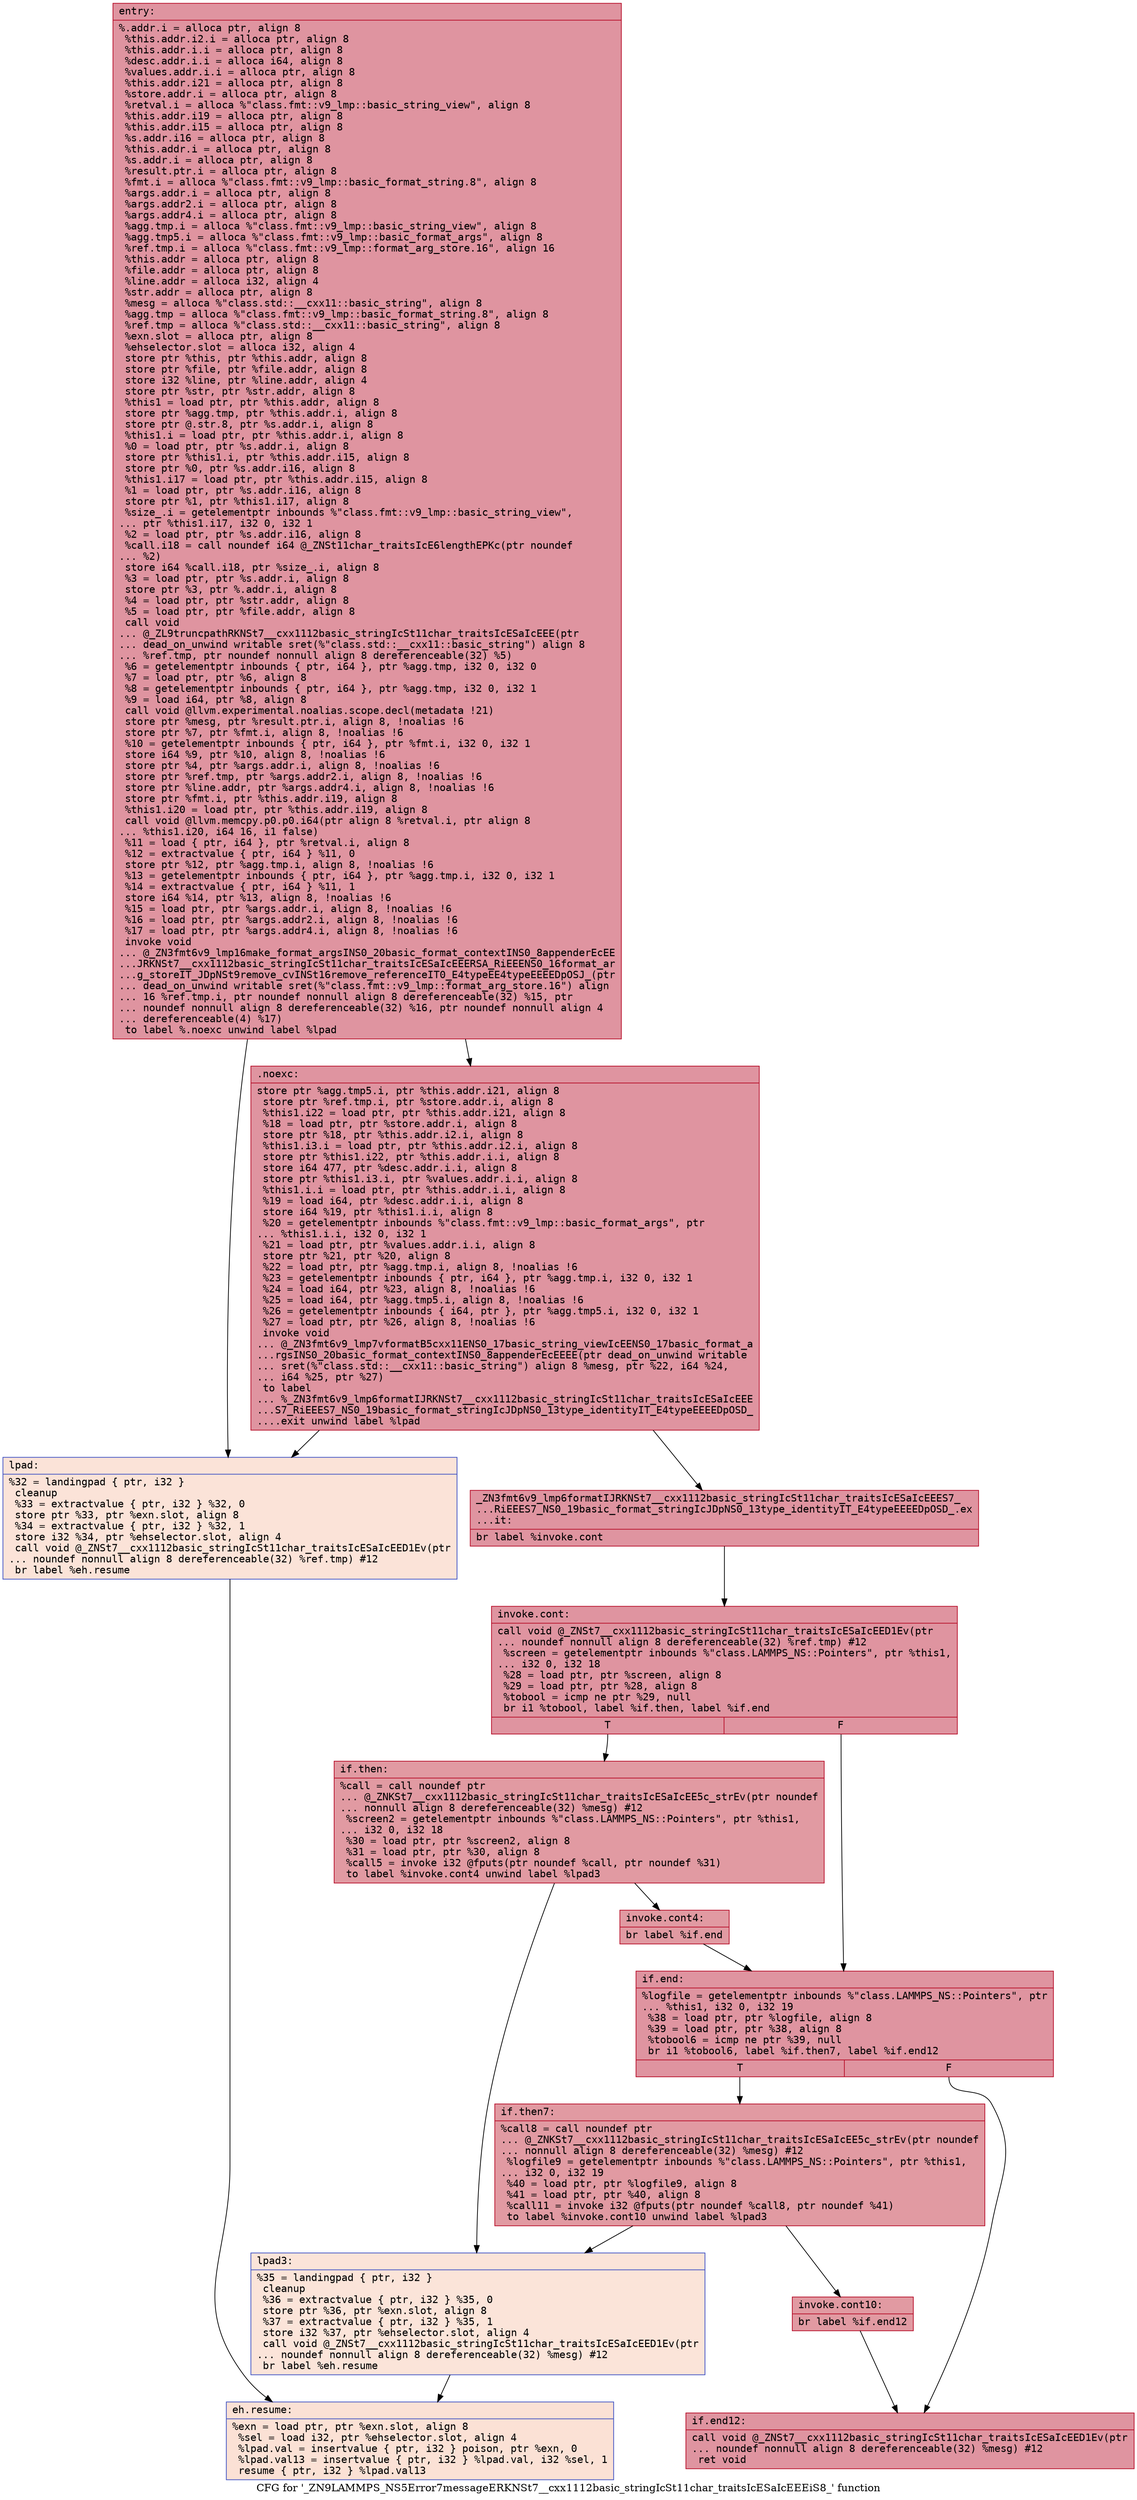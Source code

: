 digraph "CFG for '_ZN9LAMMPS_NS5Error7messageERKNSt7__cxx1112basic_stringIcSt11char_traitsIcESaIcEEEiS8_' function" {
	label="CFG for '_ZN9LAMMPS_NS5Error7messageERKNSt7__cxx1112basic_stringIcSt11char_traitsIcESaIcEEEiS8_' function";

	Node0x55d7752d5a40 [shape=record,color="#b70d28ff", style=filled, fillcolor="#b70d2870" fontname="Courier",label="{entry:\l|  %.addr.i = alloca ptr, align 8\l  %this.addr.i2.i = alloca ptr, align 8\l  %this.addr.i.i = alloca ptr, align 8\l  %desc.addr.i.i = alloca i64, align 8\l  %values.addr.i.i = alloca ptr, align 8\l  %this.addr.i21 = alloca ptr, align 8\l  %store.addr.i = alloca ptr, align 8\l  %retval.i = alloca %\"class.fmt::v9_lmp::basic_string_view\", align 8\l  %this.addr.i19 = alloca ptr, align 8\l  %this.addr.i15 = alloca ptr, align 8\l  %s.addr.i16 = alloca ptr, align 8\l  %this.addr.i = alloca ptr, align 8\l  %s.addr.i = alloca ptr, align 8\l  %result.ptr.i = alloca ptr, align 8\l  %fmt.i = alloca %\"class.fmt::v9_lmp::basic_format_string.8\", align 8\l  %args.addr.i = alloca ptr, align 8\l  %args.addr2.i = alloca ptr, align 8\l  %args.addr4.i = alloca ptr, align 8\l  %agg.tmp.i = alloca %\"class.fmt::v9_lmp::basic_string_view\", align 8\l  %agg.tmp5.i = alloca %\"class.fmt::v9_lmp::basic_format_args\", align 8\l  %ref.tmp.i = alloca %\"class.fmt::v9_lmp::format_arg_store.16\", align 16\l  %this.addr = alloca ptr, align 8\l  %file.addr = alloca ptr, align 8\l  %line.addr = alloca i32, align 4\l  %str.addr = alloca ptr, align 8\l  %mesg = alloca %\"class.std::__cxx11::basic_string\", align 8\l  %agg.tmp = alloca %\"class.fmt::v9_lmp::basic_format_string.8\", align 8\l  %ref.tmp = alloca %\"class.std::__cxx11::basic_string\", align 8\l  %exn.slot = alloca ptr, align 8\l  %ehselector.slot = alloca i32, align 4\l  store ptr %this, ptr %this.addr, align 8\l  store ptr %file, ptr %file.addr, align 8\l  store i32 %line, ptr %line.addr, align 4\l  store ptr %str, ptr %str.addr, align 8\l  %this1 = load ptr, ptr %this.addr, align 8\l  store ptr %agg.tmp, ptr %this.addr.i, align 8\l  store ptr @.str.8, ptr %s.addr.i, align 8\l  %this1.i = load ptr, ptr %this.addr.i, align 8\l  %0 = load ptr, ptr %s.addr.i, align 8\l  store ptr %this1.i, ptr %this.addr.i15, align 8\l  store ptr %0, ptr %s.addr.i16, align 8\l  %this1.i17 = load ptr, ptr %this.addr.i15, align 8\l  %1 = load ptr, ptr %s.addr.i16, align 8\l  store ptr %1, ptr %this1.i17, align 8\l  %size_.i = getelementptr inbounds %\"class.fmt::v9_lmp::basic_string_view\",\l... ptr %this1.i17, i32 0, i32 1\l  %2 = load ptr, ptr %s.addr.i16, align 8\l  %call.i18 = call noundef i64 @_ZNSt11char_traitsIcE6lengthEPKc(ptr noundef\l... %2)\l  store i64 %call.i18, ptr %size_.i, align 8\l  %3 = load ptr, ptr %s.addr.i, align 8\l  store ptr %3, ptr %.addr.i, align 8\l  %4 = load ptr, ptr %str.addr, align 8\l  %5 = load ptr, ptr %file.addr, align 8\l  call void\l... @_ZL9truncpathRKNSt7__cxx1112basic_stringIcSt11char_traitsIcESaIcEEE(ptr\l... dead_on_unwind writable sret(%\"class.std::__cxx11::basic_string\") align 8\l... %ref.tmp, ptr noundef nonnull align 8 dereferenceable(32) %5)\l  %6 = getelementptr inbounds \{ ptr, i64 \}, ptr %agg.tmp, i32 0, i32 0\l  %7 = load ptr, ptr %6, align 8\l  %8 = getelementptr inbounds \{ ptr, i64 \}, ptr %agg.tmp, i32 0, i32 1\l  %9 = load i64, ptr %8, align 8\l  call void @llvm.experimental.noalias.scope.decl(metadata !21)\l  store ptr %mesg, ptr %result.ptr.i, align 8, !noalias !6\l  store ptr %7, ptr %fmt.i, align 8, !noalias !6\l  %10 = getelementptr inbounds \{ ptr, i64 \}, ptr %fmt.i, i32 0, i32 1\l  store i64 %9, ptr %10, align 8, !noalias !6\l  store ptr %4, ptr %args.addr.i, align 8, !noalias !6\l  store ptr %ref.tmp, ptr %args.addr2.i, align 8, !noalias !6\l  store ptr %line.addr, ptr %args.addr4.i, align 8, !noalias !6\l  store ptr %fmt.i, ptr %this.addr.i19, align 8\l  %this1.i20 = load ptr, ptr %this.addr.i19, align 8\l  call void @llvm.memcpy.p0.p0.i64(ptr align 8 %retval.i, ptr align 8\l... %this1.i20, i64 16, i1 false)\l  %11 = load \{ ptr, i64 \}, ptr %retval.i, align 8\l  %12 = extractvalue \{ ptr, i64 \} %11, 0\l  store ptr %12, ptr %agg.tmp.i, align 8, !noalias !6\l  %13 = getelementptr inbounds \{ ptr, i64 \}, ptr %agg.tmp.i, i32 0, i32 1\l  %14 = extractvalue \{ ptr, i64 \} %11, 1\l  store i64 %14, ptr %13, align 8, !noalias !6\l  %15 = load ptr, ptr %args.addr.i, align 8, !noalias !6\l  %16 = load ptr, ptr %args.addr2.i, align 8, !noalias !6\l  %17 = load ptr, ptr %args.addr4.i, align 8, !noalias !6\l  invoke void\l... @_ZN3fmt6v9_lmp16make_format_argsINS0_20basic_format_contextINS0_8appenderEcEE\l...JRKNSt7__cxx1112basic_stringIcSt11char_traitsIcESaIcEEERSA_RiEEENS0_16format_ar\l...g_storeIT_JDpNSt9remove_cvINSt16remove_referenceIT0_E4typeEE4typeEEEEDpOSJ_(ptr\l... dead_on_unwind writable sret(%\"class.fmt::v9_lmp::format_arg_store.16\") align\l... 16 %ref.tmp.i, ptr noundef nonnull align 8 dereferenceable(32) %15, ptr\l... noundef nonnull align 8 dereferenceable(32) %16, ptr noundef nonnull align 4\l... dereferenceable(4) %17)\l          to label %.noexc unwind label %lpad\l}"];
	Node0x55d7752d5a40 -> Node0x55d7752d98a0[tooltip="entry -> .noexc\nProbability 100.00%" ];
	Node0x55d7752d5a40 -> Node0x55d7752d98f0[tooltip="entry -> lpad\nProbability 0.00%" ];
	Node0x55d7752d98a0 [shape=record,color="#b70d28ff", style=filled, fillcolor="#b70d2870" fontname="Courier",label="{.noexc:\l|  store ptr %agg.tmp5.i, ptr %this.addr.i21, align 8\l  store ptr %ref.tmp.i, ptr %store.addr.i, align 8\l  %this1.i22 = load ptr, ptr %this.addr.i21, align 8\l  %18 = load ptr, ptr %store.addr.i, align 8\l  store ptr %18, ptr %this.addr.i2.i, align 8\l  %this1.i3.i = load ptr, ptr %this.addr.i2.i, align 8\l  store ptr %this1.i22, ptr %this.addr.i.i, align 8\l  store i64 477, ptr %desc.addr.i.i, align 8\l  store ptr %this1.i3.i, ptr %values.addr.i.i, align 8\l  %this1.i.i = load ptr, ptr %this.addr.i.i, align 8\l  %19 = load i64, ptr %desc.addr.i.i, align 8\l  store i64 %19, ptr %this1.i.i, align 8\l  %20 = getelementptr inbounds %\"class.fmt::v9_lmp::basic_format_args\", ptr\l... %this1.i.i, i32 0, i32 1\l  %21 = load ptr, ptr %values.addr.i.i, align 8\l  store ptr %21, ptr %20, align 8\l  %22 = load ptr, ptr %agg.tmp.i, align 8, !noalias !6\l  %23 = getelementptr inbounds \{ ptr, i64 \}, ptr %agg.tmp.i, i32 0, i32 1\l  %24 = load i64, ptr %23, align 8, !noalias !6\l  %25 = load i64, ptr %agg.tmp5.i, align 8, !noalias !6\l  %26 = getelementptr inbounds \{ i64, ptr \}, ptr %agg.tmp5.i, i32 0, i32 1\l  %27 = load ptr, ptr %26, align 8, !noalias !6\l  invoke void\l... @_ZN3fmt6v9_lmp7vformatB5cxx11ENS0_17basic_string_viewIcEENS0_17basic_format_a\l...rgsINS0_20basic_format_contextINS0_8appenderEcEEEE(ptr dead_on_unwind writable\l... sret(%\"class.std::__cxx11::basic_string\") align 8 %mesg, ptr %22, i64 %24,\l... i64 %25, ptr %27)\l          to label\l... %_ZN3fmt6v9_lmp6formatIJRKNSt7__cxx1112basic_stringIcSt11char_traitsIcESaIcEEE\l...S7_RiEEES7_NS0_19basic_format_stringIcJDpNS0_13type_identityIT_E4typeEEEEDpOSD_\l....exit unwind label %lpad\l}"];
	Node0x55d7752d98a0 -> Node0x55d7752da9f0[tooltip=".noexc -> _ZN3fmt6v9_lmp6formatIJRKNSt7__cxx1112basic_stringIcSt11char_traitsIcESaIcEEES7_RiEEES7_NS0_19basic_format_stringIcJDpNS0_13type_identityIT_E4typeEEEEDpOSD_.exit\nProbability 100.00%" ];
	Node0x55d7752d98a0 -> Node0x55d7752d98f0[tooltip=".noexc -> lpad\nProbability 0.00%" ];
	Node0x55d7752da9f0 [shape=record,color="#b70d28ff", style=filled, fillcolor="#b70d2870" fontname="Courier",label="{_ZN3fmt6v9_lmp6formatIJRKNSt7__cxx1112basic_stringIcSt11char_traitsIcESaIcEEES7_\l...RiEEES7_NS0_19basic_format_stringIcJDpNS0_13type_identityIT_E4typeEEEEDpOSD_.ex\l...it:\l|  br label %invoke.cont\l}"];
	Node0x55d7752da9f0 -> Node0x55d7752daea0[tooltip="_ZN3fmt6v9_lmp6formatIJRKNSt7__cxx1112basic_stringIcSt11char_traitsIcESaIcEEES7_RiEEES7_NS0_19basic_format_stringIcJDpNS0_13type_identityIT_E4typeEEEEDpOSD_.exit -> invoke.cont\nProbability 100.00%" ];
	Node0x55d7752daea0 [shape=record,color="#b70d28ff", style=filled, fillcolor="#b70d2870" fontname="Courier",label="{invoke.cont:\l|  call void @_ZNSt7__cxx1112basic_stringIcSt11char_traitsIcESaIcEED1Ev(ptr\l... noundef nonnull align 8 dereferenceable(32) %ref.tmp) #12\l  %screen = getelementptr inbounds %\"class.LAMMPS_NS::Pointers\", ptr %this1,\l... i32 0, i32 18\l  %28 = load ptr, ptr %screen, align 8\l  %29 = load ptr, ptr %28, align 8\l  %tobool = icmp ne ptr %29, null\l  br i1 %tobool, label %if.then, label %if.end\l|{<s0>T|<s1>F}}"];
	Node0x55d7752daea0:s0 -> Node0x55d7752daf60[tooltip="invoke.cont -> if.then\nProbability 62.50%" ];
	Node0x55d7752daea0:s1 -> Node0x55d7752d6ae0[tooltip="invoke.cont -> if.end\nProbability 37.50%" ];
	Node0x55d7752daf60 [shape=record,color="#b70d28ff", style=filled, fillcolor="#bb1b2c70" fontname="Courier",label="{if.then:\l|  %call = call noundef ptr\l... @_ZNKSt7__cxx1112basic_stringIcSt11char_traitsIcESaIcEE5c_strEv(ptr noundef\l... nonnull align 8 dereferenceable(32) %mesg) #12\l  %screen2 = getelementptr inbounds %\"class.LAMMPS_NS::Pointers\", ptr %this1,\l... i32 0, i32 18\l  %30 = load ptr, ptr %screen2, align 8\l  %31 = load ptr, ptr %30, align 8\l  %call5 = invoke i32 @fputs(ptr noundef %call, ptr noundef %31)\l          to label %invoke.cont4 unwind label %lpad3\l}"];
	Node0x55d7752daf60 -> Node0x55d7752d6b50[tooltip="if.then -> invoke.cont4\nProbability 100.00%" ];
	Node0x55d7752daf60 -> Node0x55d7752db9e0[tooltip="if.then -> lpad3\nProbability 0.00%" ];
	Node0x55d7752d6b50 [shape=record,color="#b70d28ff", style=filled, fillcolor="#bb1b2c70" fontname="Courier",label="{invoke.cont4:\l|  br label %if.end\l}"];
	Node0x55d7752d6b50 -> Node0x55d7752d6ae0[tooltip="invoke.cont4 -> if.end\nProbability 100.00%" ];
	Node0x55d7752d98f0 [shape=record,color="#3d50c3ff", style=filled, fillcolor="#f6bfa670" fontname="Courier",label="{lpad:\l|  %32 = landingpad \{ ptr, i32 \}\l          cleanup\l  %33 = extractvalue \{ ptr, i32 \} %32, 0\l  store ptr %33, ptr %exn.slot, align 8\l  %34 = extractvalue \{ ptr, i32 \} %32, 1\l  store i32 %34, ptr %ehselector.slot, align 4\l  call void @_ZNSt7__cxx1112basic_stringIcSt11char_traitsIcESaIcEED1Ev(ptr\l... noundef nonnull align 8 dereferenceable(32) %ref.tmp) #12\l  br label %eh.resume\l}"];
	Node0x55d7752d98f0 -> Node0x55d7752dbd10[tooltip="lpad -> eh.resume\nProbability 100.00%" ];
	Node0x55d7752db9e0 [shape=record,color="#3d50c3ff", style=filled, fillcolor="#f5c1a970" fontname="Courier",label="{lpad3:\l|  %35 = landingpad \{ ptr, i32 \}\l          cleanup\l  %36 = extractvalue \{ ptr, i32 \} %35, 0\l  store ptr %36, ptr %exn.slot, align 8\l  %37 = extractvalue \{ ptr, i32 \} %35, 1\l  store i32 %37, ptr %ehselector.slot, align 4\l  call void @_ZNSt7__cxx1112basic_stringIcSt11char_traitsIcESaIcEED1Ev(ptr\l... noundef nonnull align 8 dereferenceable(32) %mesg) #12\l  br label %eh.resume\l}"];
	Node0x55d7752db9e0 -> Node0x55d7752dbd10[tooltip="lpad3 -> eh.resume\nProbability 100.00%" ];
	Node0x55d7752d6ae0 [shape=record,color="#b70d28ff", style=filled, fillcolor="#b70d2870" fontname="Courier",label="{if.end:\l|  %logfile = getelementptr inbounds %\"class.LAMMPS_NS::Pointers\", ptr\l... %this1, i32 0, i32 19\l  %38 = load ptr, ptr %logfile, align 8\l  %39 = load ptr, ptr %38, align 8\l  %tobool6 = icmp ne ptr %39, null\l  br i1 %tobool6, label %if.then7, label %if.end12\l|{<s0>T|<s1>F}}"];
	Node0x55d7752d6ae0:s0 -> Node0x55d7752dc190[tooltip="if.end -> if.then7\nProbability 62.50%" ];
	Node0x55d7752d6ae0:s1 -> Node0x55d7752dc5f0[tooltip="if.end -> if.end12\nProbability 37.50%" ];
	Node0x55d7752dc190 [shape=record,color="#b70d28ff", style=filled, fillcolor="#bb1b2c70" fontname="Courier",label="{if.then7:\l|  %call8 = call noundef ptr\l... @_ZNKSt7__cxx1112basic_stringIcSt11char_traitsIcESaIcEE5c_strEv(ptr noundef\l... nonnull align 8 dereferenceable(32) %mesg) #12\l  %logfile9 = getelementptr inbounds %\"class.LAMMPS_NS::Pointers\", ptr %this1,\l... i32 0, i32 19\l  %40 = load ptr, ptr %logfile9, align 8\l  %41 = load ptr, ptr %40, align 8\l  %call11 = invoke i32 @fputs(ptr noundef %call8, ptr noundef %41)\l          to label %invoke.cont10 unwind label %lpad3\l}"];
	Node0x55d7752dc190 -> Node0x55d7752dc6d0[tooltip="if.then7 -> invoke.cont10\nProbability 100.00%" ];
	Node0x55d7752dc190 -> Node0x55d7752db9e0[tooltip="if.then7 -> lpad3\nProbability 0.00%" ];
	Node0x55d7752dc6d0 [shape=record,color="#b70d28ff", style=filled, fillcolor="#bb1b2c70" fontname="Courier",label="{invoke.cont10:\l|  br label %if.end12\l}"];
	Node0x55d7752dc6d0 -> Node0x55d7752dc5f0[tooltip="invoke.cont10 -> if.end12\nProbability 100.00%" ];
	Node0x55d7752dc5f0 [shape=record,color="#b70d28ff", style=filled, fillcolor="#b70d2870" fontname="Courier",label="{if.end12:\l|  call void @_ZNSt7__cxx1112basic_stringIcSt11char_traitsIcESaIcEED1Ev(ptr\l... noundef nonnull align 8 dereferenceable(32) %mesg) #12\l  ret void\l}"];
	Node0x55d7752dbd10 [shape=record,color="#3d50c3ff", style=filled, fillcolor="#f7bca170" fontname="Courier",label="{eh.resume:\l|  %exn = load ptr, ptr %exn.slot, align 8\l  %sel = load i32, ptr %ehselector.slot, align 4\l  %lpad.val = insertvalue \{ ptr, i32 \} poison, ptr %exn, 0\l  %lpad.val13 = insertvalue \{ ptr, i32 \} %lpad.val, i32 %sel, 1\l  resume \{ ptr, i32 \} %lpad.val13\l}"];
}
